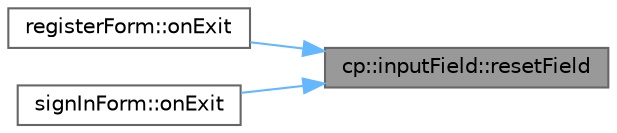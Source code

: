 digraph "cp::inputField::resetField"
{
 // INTERACTIVE_SVG=YES
 // LATEX_PDF_SIZE
  bgcolor="transparent";
  edge [fontname=Helvetica,fontsize=10,labelfontname=Helvetica,labelfontsize=10];
  node [fontname=Helvetica,fontsize=10,shape=box,height=0.2,width=0.4];
  rankdir="RL";
  Node1 [label="cp::inputField::resetField",height=0.2,width=0.4,color="gray40", fillcolor="grey60", style="filled", fontcolor="black",tooltip=" "];
  Node1 -> Node2 [dir="back",color="steelblue1",style="solid"];
  Node2 [label="registerForm::onExit",height=0.2,width=0.4,color="grey40", fillcolor="white", style="filled",URL="$classregister_form.html#a11209819dbd62233fba3f5b46c7fbcf8",tooltip=" "];
  Node1 -> Node3 [dir="back",color="steelblue1",style="solid"];
  Node3 [label="signInForm::onExit",height=0.2,width=0.4,color="grey40", fillcolor="white", style="filled",URL="$classsign_in_form.html#a82400a936d0fb315e7a6dae3fc819c5f",tooltip=" "];
}
